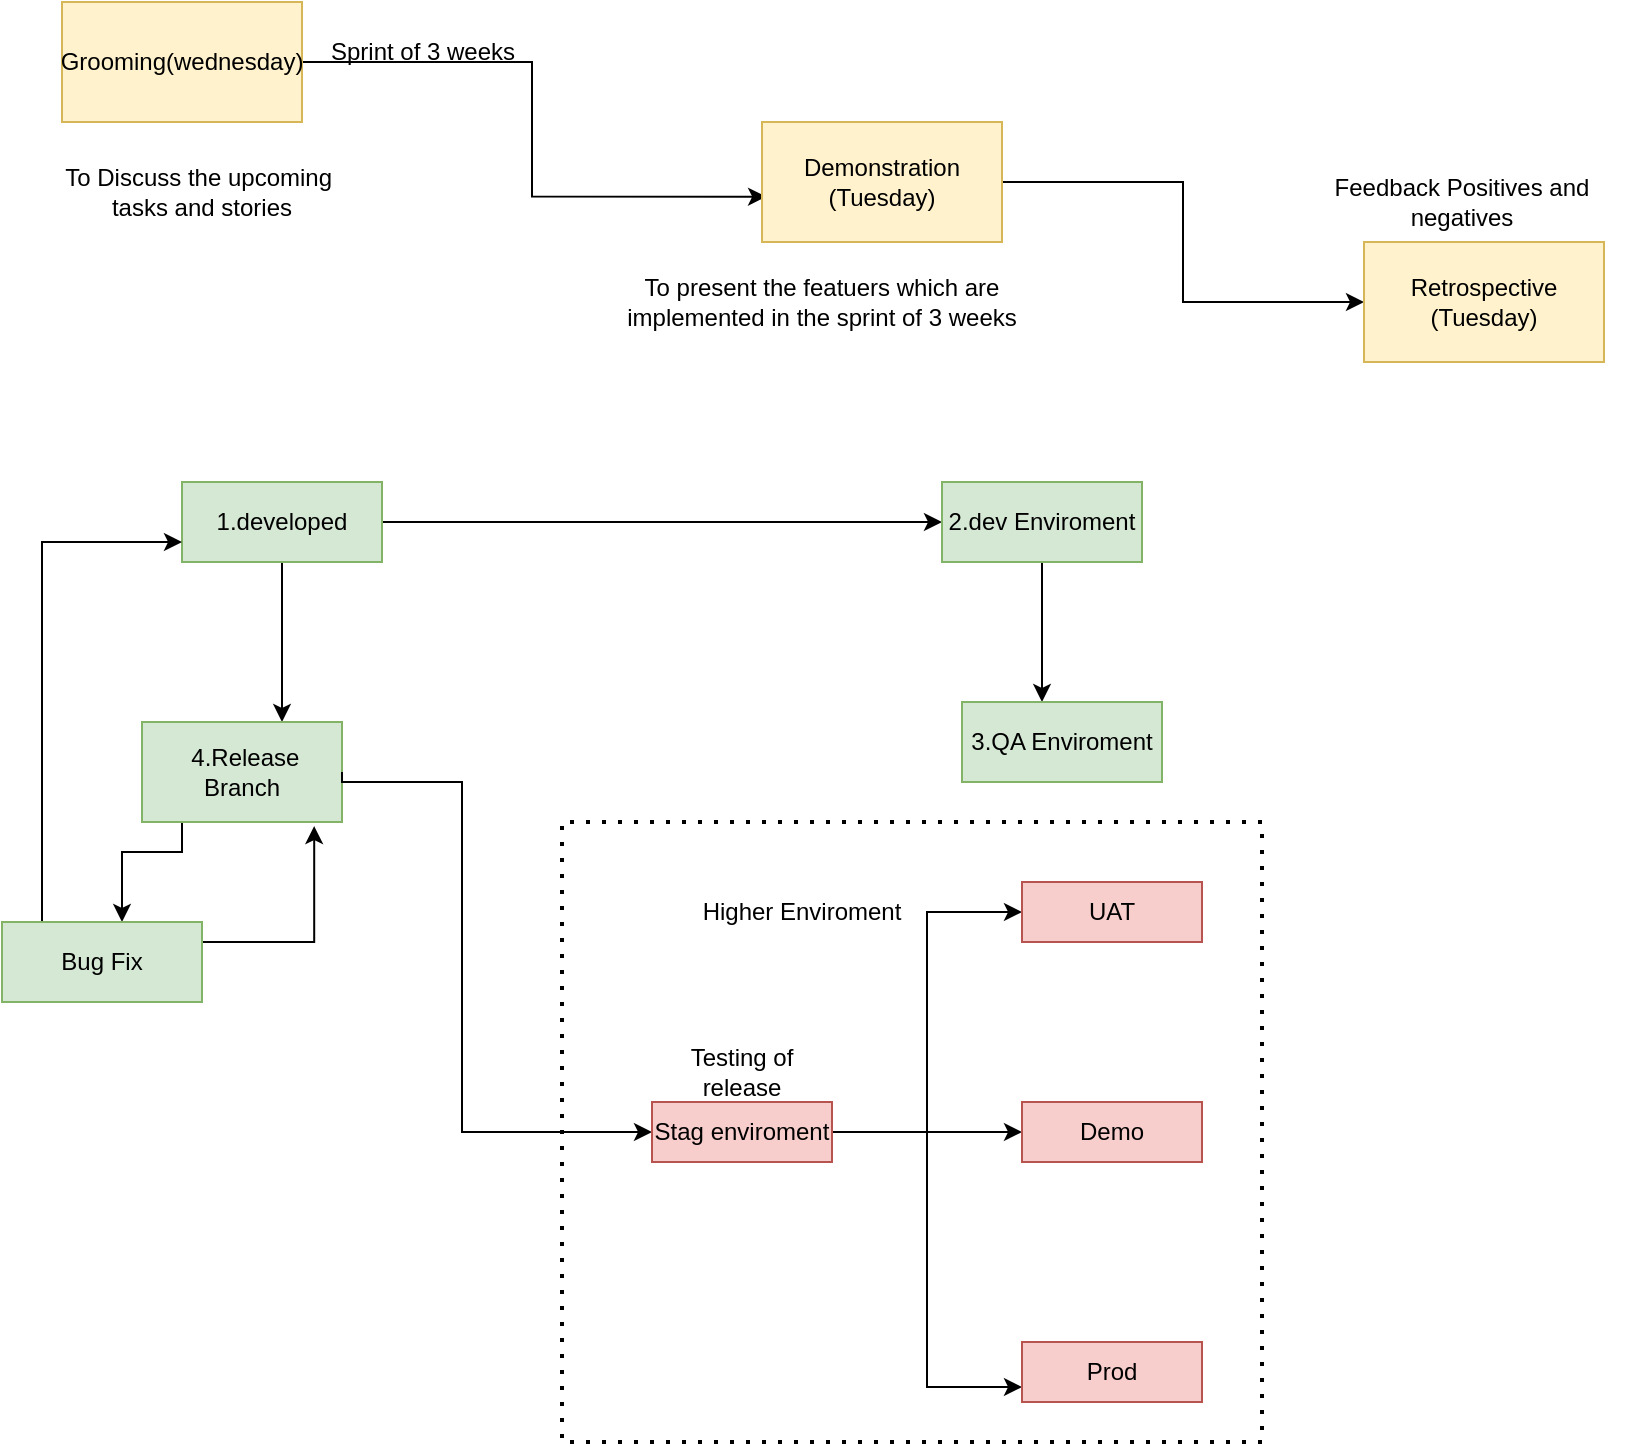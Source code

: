 <mxfile version="20.7.4" type="github">
  <diagram id="X5eVyxBBUR0pe63SNbm6" name="Page-1">
    <mxGraphModel dx="985" dy="417" grid="1" gridSize="10" guides="1" tooltips="1" connect="1" arrows="1" fold="1" page="1" pageScale="1" pageWidth="850" pageHeight="1100" math="0" shadow="0">
      <root>
        <mxCell id="0" />
        <mxCell id="1" parent="0" />
        <mxCell id="hTP6V9SCzQXQDpiUwqgs-4" style="edgeStyle=orthogonalEdgeStyle;rounded=0;orthogonalLoop=1;jettySize=auto;html=1;entryX=0.017;entryY=0.622;entryDx=0;entryDy=0;entryPerimeter=0;" parent="1" source="hTP6V9SCzQXQDpiUwqgs-1" target="hTP6V9SCzQXQDpiUwqgs-2" edge="1">
          <mxGeometry relative="1" as="geometry" />
        </mxCell>
        <mxCell id="hTP6V9SCzQXQDpiUwqgs-1" value="Grooming(wednesday)" style="rounded=0;whiteSpace=wrap;html=1;fillColor=#fff2cc;strokeColor=#d6b656;" parent="1" vertex="1">
          <mxGeometry x="40" y="80" width="120" height="60" as="geometry" />
        </mxCell>
        <mxCell id="hTP6V9SCzQXQDpiUwqgs-5" style="edgeStyle=orthogonalEdgeStyle;rounded=0;orthogonalLoop=1;jettySize=auto;html=1;entryX=0;entryY=0.5;entryDx=0;entryDy=0;" parent="1" source="hTP6V9SCzQXQDpiUwqgs-2" target="hTP6V9SCzQXQDpiUwqgs-3" edge="1">
          <mxGeometry relative="1" as="geometry" />
        </mxCell>
        <mxCell id="hTP6V9SCzQXQDpiUwqgs-2" value="Demonstration&lt;br&gt;(Tuesday)" style="rounded=0;whiteSpace=wrap;html=1;fillColor=#fff2cc;strokeColor=#d6b656;" parent="1" vertex="1">
          <mxGeometry x="390" y="140" width="120" height="60" as="geometry" />
        </mxCell>
        <mxCell id="hTP6V9SCzQXQDpiUwqgs-3" value="Retrospective&lt;br&gt;(Tuesday)" style="rounded=0;whiteSpace=wrap;html=1;fillColor=#fff2cc;strokeColor=#d6b656;" parent="1" vertex="1">
          <mxGeometry x="691" y="200" width="120" height="60" as="geometry" />
        </mxCell>
        <mxCell id="hTP6V9SCzQXQDpiUwqgs-6" value="Sprint of 3 weeks" style="text;html=1;align=center;verticalAlign=middle;resizable=0;points=[];autosize=1;strokeColor=none;fillColor=none;" parent="1" vertex="1">
          <mxGeometry x="160" y="90" width="120" height="30" as="geometry" />
        </mxCell>
        <mxCell id="hTP6V9SCzQXQDpiUwqgs-15" style="edgeStyle=orthogonalEdgeStyle;rounded=0;orthogonalLoop=1;jettySize=auto;html=1;entryX=0;entryY=0.5;entryDx=0;entryDy=0;" parent="1" source="hTP6V9SCzQXQDpiUwqgs-7" target="hTP6V9SCzQXQDpiUwqgs-8" edge="1">
          <mxGeometry relative="1" as="geometry" />
        </mxCell>
        <mxCell id="hTP6V9SCzQXQDpiUwqgs-17" style="edgeStyle=orthogonalEdgeStyle;rounded=0;orthogonalLoop=1;jettySize=auto;html=1;" parent="1" source="hTP6V9SCzQXQDpiUwqgs-7" edge="1">
          <mxGeometry relative="1" as="geometry">
            <mxPoint x="150" y="440" as="targetPoint" />
            <Array as="points">
              <mxPoint x="150" y="430" />
            </Array>
          </mxGeometry>
        </mxCell>
        <mxCell id="hTP6V9SCzQXQDpiUwqgs-7" value="1.developed" style="rounded=0;whiteSpace=wrap;html=1;fillColor=#d5e8d4;strokeColor=#82b366;" parent="1" vertex="1">
          <mxGeometry x="100" y="320" width="100" height="40" as="geometry" />
        </mxCell>
        <mxCell id="hTP6V9SCzQXQDpiUwqgs-16" style="edgeStyle=orthogonalEdgeStyle;rounded=0;orthogonalLoop=1;jettySize=auto;html=1;entryX=0.4;entryY=0;entryDx=0;entryDy=0;entryPerimeter=0;" parent="1" source="hTP6V9SCzQXQDpiUwqgs-8" target="hTP6V9SCzQXQDpiUwqgs-9" edge="1">
          <mxGeometry relative="1" as="geometry" />
        </mxCell>
        <mxCell id="hTP6V9SCzQXQDpiUwqgs-8" value="2.dev Enviroment" style="rounded=0;whiteSpace=wrap;html=1;fillColor=#d5e8d4;strokeColor=#82b366;" parent="1" vertex="1">
          <mxGeometry x="480" y="320" width="100" height="40" as="geometry" />
        </mxCell>
        <mxCell id="hTP6V9SCzQXQDpiUwqgs-9" value="3.QA Enviroment" style="rounded=0;whiteSpace=wrap;html=1;fillColor=#d5e8d4;strokeColor=#82b366;" parent="1" vertex="1">
          <mxGeometry x="490" y="430" width="100" height="40" as="geometry" />
        </mxCell>
        <mxCell id="hTP6V9SCzQXQDpiUwqgs-18" style="edgeStyle=orthogonalEdgeStyle;rounded=0;orthogonalLoop=1;jettySize=auto;html=1;" parent="1" source="hTP6V9SCzQXQDpiUwqgs-10" target="hTP6V9SCzQXQDpiUwqgs-14" edge="1">
          <mxGeometry relative="1" as="geometry">
            <Array as="points">
              <mxPoint x="100" y="505" />
              <mxPoint x="70" y="505" />
            </Array>
          </mxGeometry>
        </mxCell>
        <mxCell id="hTP6V9SCzQXQDpiUwqgs-10" value="&amp;nbsp;4.Release Branch" style="rounded=0;whiteSpace=wrap;html=1;fillColor=#d5e8d4;strokeColor=#82b366;" parent="1" vertex="1">
          <mxGeometry x="80" y="440" width="100" height="50" as="geometry" />
        </mxCell>
        <mxCell id="hTP6V9SCzQXQDpiUwqgs-19" style="edgeStyle=orthogonalEdgeStyle;rounded=0;orthogonalLoop=1;jettySize=auto;html=1;entryX=0.861;entryY=1.041;entryDx=0;entryDy=0;entryPerimeter=0;" parent="1" source="hTP6V9SCzQXQDpiUwqgs-14" target="hTP6V9SCzQXQDpiUwqgs-10" edge="1">
          <mxGeometry relative="1" as="geometry">
            <Array as="points">
              <mxPoint x="166" y="550" />
            </Array>
          </mxGeometry>
        </mxCell>
        <mxCell id="hTP6V9SCzQXQDpiUwqgs-20" style="edgeStyle=orthogonalEdgeStyle;rounded=0;orthogonalLoop=1;jettySize=auto;html=1;" parent="1" source="hTP6V9SCzQXQDpiUwqgs-14" target="hTP6V9SCzQXQDpiUwqgs-7" edge="1">
          <mxGeometry relative="1" as="geometry">
            <mxPoint x="20" y="350" as="targetPoint" />
            <Array as="points">
              <mxPoint x="30" y="350" />
            </Array>
          </mxGeometry>
        </mxCell>
        <mxCell id="hTP6V9SCzQXQDpiUwqgs-37" style="edgeStyle=orthogonalEdgeStyle;rounded=0;orthogonalLoop=1;jettySize=auto;html=1;entryX=0;entryY=0.5;entryDx=0;entryDy=0;exitX=1;exitY=0.5;exitDx=0;exitDy=0;" parent="1" source="hTP6V9SCzQXQDpiUwqgs-10" target="hTP6V9SCzQXQDpiUwqgs-21" edge="1">
          <mxGeometry relative="1" as="geometry">
            <mxPoint x="270" y="670" as="targetPoint" />
            <Array as="points">
              <mxPoint x="180" y="470" />
              <mxPoint x="240" y="470" />
              <mxPoint x="240" y="645" />
            </Array>
          </mxGeometry>
        </mxCell>
        <mxCell id="hTP6V9SCzQXQDpiUwqgs-14" value="Bug Fix" style="rounded=0;whiteSpace=wrap;html=1;fillColor=#d5e8d4;strokeColor=#82b366;" parent="1" vertex="1">
          <mxGeometry x="10" y="540" width="100" height="40" as="geometry" />
        </mxCell>
        <mxCell id="hTP6V9SCzQXQDpiUwqgs-31" style="edgeStyle=orthogonalEdgeStyle;rounded=0;orthogonalLoop=1;jettySize=auto;html=1;entryX=0;entryY=0.5;entryDx=0;entryDy=0;" parent="1" source="hTP6V9SCzQXQDpiUwqgs-21" target="hTP6V9SCzQXQDpiUwqgs-30" edge="1">
          <mxGeometry relative="1" as="geometry" />
        </mxCell>
        <mxCell id="hTP6V9SCzQXQDpiUwqgs-32" style="edgeStyle=orthogonalEdgeStyle;rounded=0;orthogonalLoop=1;jettySize=auto;html=1;entryX=0;entryY=0.75;entryDx=0;entryDy=0;" parent="1" source="hTP6V9SCzQXQDpiUwqgs-21" target="hTP6V9SCzQXQDpiUwqgs-28" edge="1">
          <mxGeometry relative="1" as="geometry" />
        </mxCell>
        <mxCell id="hTP6V9SCzQXQDpiUwqgs-33" style="edgeStyle=orthogonalEdgeStyle;rounded=0;orthogonalLoop=1;jettySize=auto;html=1;" parent="1" source="hTP6V9SCzQXQDpiUwqgs-21" target="hTP6V9SCzQXQDpiUwqgs-29" edge="1">
          <mxGeometry relative="1" as="geometry" />
        </mxCell>
        <mxCell id="hTP6V9SCzQXQDpiUwqgs-21" value="Stag enviroment" style="rounded=0;whiteSpace=wrap;html=1;fillColor=#f8cecc;strokeColor=#b85450;" parent="1" vertex="1">
          <mxGeometry x="335" y="630" width="90" height="30" as="geometry" />
        </mxCell>
        <mxCell id="hTP6V9SCzQXQDpiUwqgs-28" value="Prod" style="rounded=0;whiteSpace=wrap;html=1;fillColor=#f8cecc;strokeColor=#b85450;" parent="1" vertex="1">
          <mxGeometry x="520" y="750" width="90" height="30" as="geometry" />
        </mxCell>
        <mxCell id="hTP6V9SCzQXQDpiUwqgs-29" value="Demo" style="rounded=0;whiteSpace=wrap;html=1;fillColor=#f8cecc;strokeColor=#b85450;" parent="1" vertex="1">
          <mxGeometry x="520" y="630" width="90" height="30" as="geometry" />
        </mxCell>
        <mxCell id="hTP6V9SCzQXQDpiUwqgs-30" value="UAT" style="rounded=0;whiteSpace=wrap;html=1;fillColor=#f8cecc;strokeColor=#b85450;" parent="1" vertex="1">
          <mxGeometry x="520" y="520" width="90" height="30" as="geometry" />
        </mxCell>
        <mxCell id="hTP6V9SCzQXQDpiUwqgs-36" value="" style="endArrow=none;dashed=1;html=1;dashPattern=1 3;strokeWidth=2;rounded=0;" parent="1" edge="1">
          <mxGeometry width="50" height="50" relative="1" as="geometry">
            <mxPoint x="640" y="800" as="sourcePoint" />
            <mxPoint x="640" y="800" as="targetPoint" />
            <Array as="points">
              <mxPoint x="290" y="800" />
              <mxPoint x="290" y="490" />
              <mxPoint x="460" y="490" />
              <mxPoint x="640" y="490" />
            </Array>
          </mxGeometry>
        </mxCell>
        <mxCell id="hTP6V9SCzQXQDpiUwqgs-39" value="Higher Enviroment" style="text;html=1;strokeColor=none;fillColor=none;align=center;verticalAlign=middle;whiteSpace=wrap;rounded=0;" parent="1" vertex="1">
          <mxGeometry x="350" y="520" width="120" height="30" as="geometry" />
        </mxCell>
        <mxCell id="Alj1mJm6DEPnhoRsIBkS-5" value="To Discuss the upcoming&amp;nbsp; tasks and stories" style="text;html=1;strokeColor=none;fillColor=none;align=center;verticalAlign=middle;whiteSpace=wrap;rounded=0;" vertex="1" parent="1">
          <mxGeometry x="40" y="140" width="140" height="70" as="geometry" />
        </mxCell>
        <mxCell id="Alj1mJm6DEPnhoRsIBkS-7" value="To present the featuers which are implemented in the sprint of 3 weeks" style="text;html=1;strokeColor=none;fillColor=none;align=center;verticalAlign=middle;whiteSpace=wrap;rounded=0;" vertex="1" parent="1">
          <mxGeometry x="310" y="200" width="220" height="60" as="geometry" />
        </mxCell>
        <mxCell id="Alj1mJm6DEPnhoRsIBkS-8" value="Feedback Positives and negatives" style="text;html=1;strokeColor=none;fillColor=none;align=center;verticalAlign=middle;whiteSpace=wrap;rounded=0;" vertex="1" parent="1">
          <mxGeometry x="650" y="160" width="180" height="40" as="geometry" />
        </mxCell>
        <mxCell id="Alj1mJm6DEPnhoRsIBkS-10" value="Testing of release" style="text;html=1;strokeColor=none;fillColor=none;align=center;verticalAlign=middle;whiteSpace=wrap;rounded=0;" vertex="1" parent="1">
          <mxGeometry x="350" y="600" width="60" height="30" as="geometry" />
        </mxCell>
      </root>
    </mxGraphModel>
  </diagram>
</mxfile>
